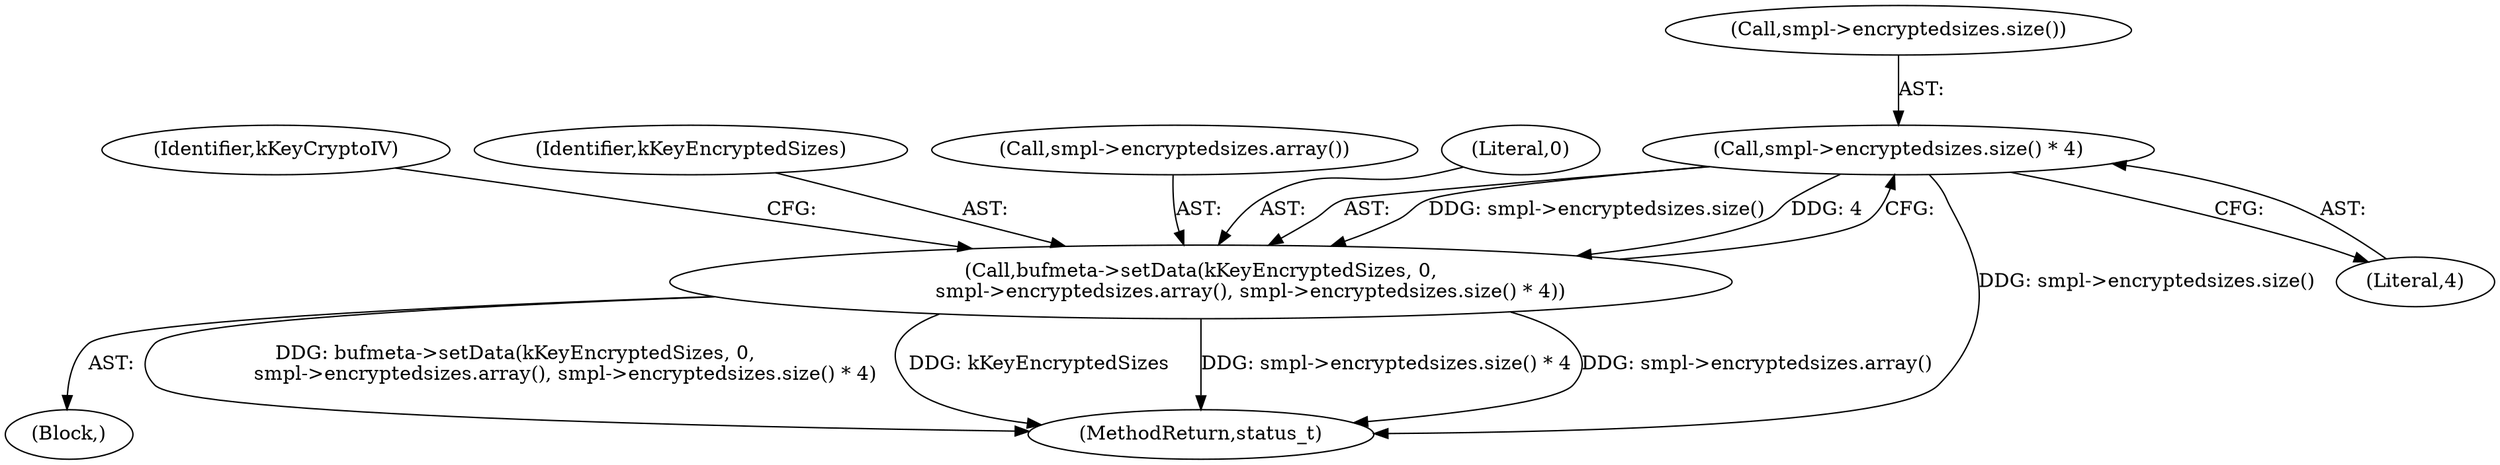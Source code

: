 digraph "0_Android_d48f0f145f8f0f4472bc0af668ac9a8bce44ba9b@API" {
"1000400" [label="(Call,smpl->encryptedsizes.size() * 4)"];
"1000396" [label="(Call,bufmeta->setData(kKeyEncryptedSizes, 0,\n                smpl->encryptedsizes.array(), smpl->encryptedsizes.size() * 4))"];
"1000388" [label="(Block,)"];
"1000836" [label="(MethodReturn,status_t)"];
"1000400" [label="(Call,smpl->encryptedsizes.size() * 4)"];
"1000396" [label="(Call,bufmeta->setData(kKeyEncryptedSizes, 0,\n                smpl->encryptedsizes.array(), smpl->encryptedsizes.size() * 4))"];
"1000401" [label="(Call,smpl->encryptedsizes.size())"];
"1000404" [label="(Identifier,kKeyCryptoIV)"];
"1000397" [label="(Identifier,kKeyEncryptedSizes)"];
"1000399" [label="(Call,smpl->encryptedsizes.array())"];
"1000402" [label="(Literal,4)"];
"1000398" [label="(Literal,0)"];
"1000400" -> "1000396"  [label="AST: "];
"1000400" -> "1000402"  [label="CFG: "];
"1000401" -> "1000400"  [label="AST: "];
"1000402" -> "1000400"  [label="AST: "];
"1000396" -> "1000400"  [label="CFG: "];
"1000400" -> "1000836"  [label="DDG: smpl->encryptedsizes.size()"];
"1000400" -> "1000396"  [label="DDG: smpl->encryptedsizes.size()"];
"1000400" -> "1000396"  [label="DDG: 4"];
"1000396" -> "1000388"  [label="AST: "];
"1000397" -> "1000396"  [label="AST: "];
"1000398" -> "1000396"  [label="AST: "];
"1000399" -> "1000396"  [label="AST: "];
"1000404" -> "1000396"  [label="CFG: "];
"1000396" -> "1000836"  [label="DDG: bufmeta->setData(kKeyEncryptedSizes, 0,\n                smpl->encryptedsizes.array(), smpl->encryptedsizes.size() * 4)"];
"1000396" -> "1000836"  [label="DDG: kKeyEncryptedSizes"];
"1000396" -> "1000836"  [label="DDG: smpl->encryptedsizes.size() * 4"];
"1000396" -> "1000836"  [label="DDG: smpl->encryptedsizes.array()"];
}
